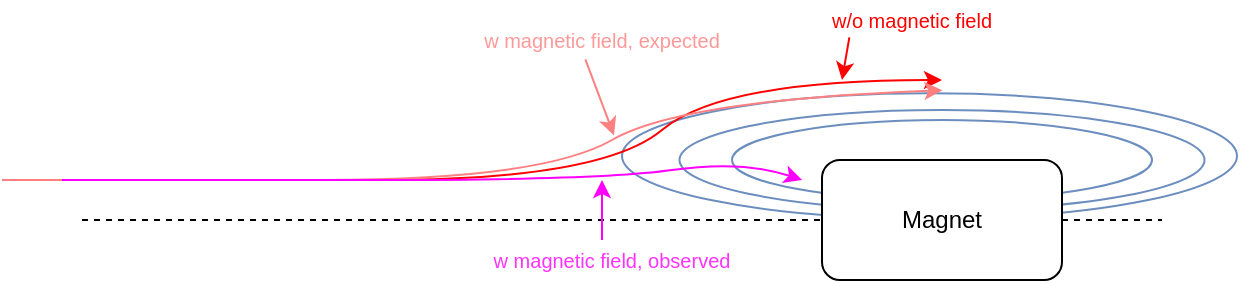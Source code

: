 <mxfile version="24.3.1" type="github">
  <diagram name="Page-1" id="Fb-UzOqJc0-bCRPpKKv8">
    <mxGraphModel dx="728" dy="407" grid="1" gridSize="10" guides="1" tooltips="1" connect="1" arrows="1" fold="1" page="1" pageScale="1" pageWidth="850" pageHeight="1100" math="0" shadow="0">
      <root>
        <mxCell id="0" />
        <mxCell id="1" parent="0" />
        <mxCell id="5ehIhYxMIf45m_4cqmk0-11" value="" style="ellipse;whiteSpace=wrap;html=1;fillColor=none;strokeColor=#6c8ebf;" vertex="1" parent="1">
          <mxGeometry x="460" y="256.67" width="307.5" height="62.67" as="geometry" />
        </mxCell>
        <mxCell id="5ehIhYxMIf45m_4cqmk0-7" value="" style="ellipse;whiteSpace=wrap;html=1;fillColor=none;strokeColor=#6c8ebf;" vertex="1" parent="1">
          <mxGeometry x="488.75" y="265" width="262.5" height="50" as="geometry" />
        </mxCell>
        <mxCell id="5ehIhYxMIf45m_4cqmk0-6" value="" style="ellipse;whiteSpace=wrap;html=1;fillColor=none;strokeColor=#6c8ebf;" vertex="1" parent="1">
          <mxGeometry x="515" y="270" width="210" height="40" as="geometry" />
        </mxCell>
        <mxCell id="5ehIhYxMIf45m_4cqmk0-1" value="" style="endArrow=none;html=1;rounded=0;dashed=1;" edge="1" parent="1" source="5ehIhYxMIf45m_4cqmk0-2">
          <mxGeometry width="50" height="50" relative="1" as="geometry">
            <mxPoint x="190" y="320" as="sourcePoint" />
            <mxPoint x="730" y="320" as="targetPoint" />
          </mxGeometry>
        </mxCell>
        <mxCell id="5ehIhYxMIf45m_4cqmk0-3" value="" style="endArrow=none;html=1;rounded=0;dashed=1;" edge="1" parent="1" target="5ehIhYxMIf45m_4cqmk0-2">
          <mxGeometry width="50" height="50" relative="1" as="geometry">
            <mxPoint x="190" y="320" as="sourcePoint" />
            <mxPoint x="730" y="320" as="targetPoint" />
          </mxGeometry>
        </mxCell>
        <mxCell id="5ehIhYxMIf45m_4cqmk0-2" value="Magnet" style="rounded=1;whiteSpace=wrap;html=1;" vertex="1" parent="1">
          <mxGeometry x="560" y="290" width="120" height="60" as="geometry" />
        </mxCell>
        <mxCell id="5ehIhYxMIf45m_4cqmk0-4" value="" style="curved=1;endArrow=classic;html=1;rounded=0;strokeColor=#FF0000;" edge="1" parent="1">
          <mxGeometry width="50" height="50" relative="1" as="geometry">
            <mxPoint x="180" y="300" as="sourcePoint" />
            <mxPoint x="620" y="250" as="targetPoint" />
            <Array as="points">
              <mxPoint x="230" y="300" />
              <mxPoint x="450" y="300" />
              <mxPoint x="510" y="250" />
            </Array>
          </mxGeometry>
        </mxCell>
        <mxCell id="5ehIhYxMIf45m_4cqmk0-8" value="" style="curved=1;endArrow=classic;html=1;rounded=0;strokeColor=#ff8080;entryX=0.521;entryY=-0.025;entryDx=0;entryDy=0;entryPerimeter=0;" edge="1" parent="1" target="5ehIhYxMIf45m_4cqmk0-11">
          <mxGeometry width="50" height="50" relative="1" as="geometry">
            <mxPoint x="150" y="300" as="sourcePoint" />
            <mxPoint x="620" y="260" as="targetPoint" />
            <Array as="points">
              <mxPoint x="200" y="300" />
              <mxPoint x="420" y="300" />
              <mxPoint x="490" y="260" />
            </Array>
          </mxGeometry>
        </mxCell>
        <mxCell id="5ehIhYxMIf45m_4cqmk0-10" value="" style="curved=1;endArrow=classic;html=1;rounded=0;entryX=0.167;entryY=0.75;entryDx=0;entryDy=0;entryPerimeter=0;strokeColor=#ff00ff;" edge="1" parent="1" target="5ehIhYxMIf45m_4cqmk0-6">
          <mxGeometry width="50" height="50" relative="1" as="geometry">
            <mxPoint x="180" y="300" as="sourcePoint" />
            <mxPoint x="620" y="260" as="targetPoint" />
            <Array as="points">
              <mxPoint x="230" y="300" />
              <mxPoint x="450" y="300" />
              <mxPoint x="520" y="290" />
            </Array>
          </mxGeometry>
        </mxCell>
        <mxCell id="5ehIhYxMIf45m_4cqmk0-13" value="w/o magnetic field" style="text;html=1;align=center;verticalAlign=middle;whiteSpace=wrap;rounded=0;fontColor=#ff0000;fontSize=10;" vertex="1" parent="1">
          <mxGeometry x="560" y="210" width="90" height="20" as="geometry" />
        </mxCell>
        <mxCell id="5ehIhYxMIf45m_4cqmk0-14" value="w magnetic field, expected" style="text;html=1;align=center;verticalAlign=middle;whiteSpace=wrap;rounded=0;fontColor=#FF9999;fontSize=10;" vertex="1" parent="1">
          <mxGeometry x="385" y="220" width="130" height="20" as="geometry" />
        </mxCell>
        <mxCell id="5ehIhYxMIf45m_4cqmk0-15" value="w magnetic field, observed" style="text;html=1;align=center;verticalAlign=middle;whiteSpace=wrap;rounded=0;fontColor=#FF33FF;fontSize=10;" vertex="1" parent="1">
          <mxGeometry x="390" y="330" width="130" height="20" as="geometry" />
        </mxCell>
        <mxCell id="5ehIhYxMIf45m_4cqmk0-16" value="" style="endArrow=classic;html=1;rounded=0;strokeColor=#ff00ff;" edge="1" parent="1">
          <mxGeometry width="50" height="50" relative="1" as="geometry">
            <mxPoint x="450" y="330" as="sourcePoint" />
            <mxPoint x="450" y="300" as="targetPoint" />
          </mxGeometry>
        </mxCell>
        <mxCell id="5ehIhYxMIf45m_4cqmk0-17" value="" style="endArrow=classic;html=1;rounded=0;strokeColor=#ff0000;exitX=0.152;exitY=0.933;exitDx=0;exitDy=0;exitPerimeter=0;" edge="1" parent="1" source="5ehIhYxMIf45m_4cqmk0-13">
          <mxGeometry width="50" height="50" relative="1" as="geometry">
            <mxPoint x="550" y="230" as="sourcePoint" />
            <mxPoint x="570" y="250" as="targetPoint" />
          </mxGeometry>
        </mxCell>
        <mxCell id="5ehIhYxMIf45m_4cqmk0-18" value="" style="endArrow=classic;html=1;rounded=0;strokeColor=#ff8080;exitX=0.436;exitY=0.983;exitDx=0;exitDy=0;exitPerimeter=0;" edge="1" parent="1" source="5ehIhYxMIf45m_4cqmk0-14">
          <mxGeometry width="50" height="50" relative="1" as="geometry">
            <mxPoint x="460" y="256.67" as="sourcePoint" />
            <mxPoint x="456" y="277.67" as="targetPoint" />
          </mxGeometry>
        </mxCell>
      </root>
    </mxGraphModel>
  </diagram>
</mxfile>
